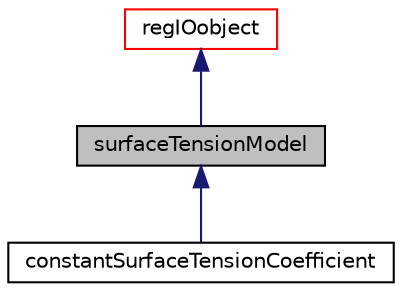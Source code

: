 digraph "surfaceTensionModel"
{
  bgcolor="transparent";
  edge [fontname="Helvetica",fontsize="10",labelfontname="Helvetica",labelfontsize="10"];
  node [fontname="Helvetica",fontsize="10",shape=record];
  Node1 [label="surfaceTensionModel",height=0.2,width=0.4,color="black", fillcolor="grey75", style="filled", fontcolor="black"];
  Node2 -> Node1 [dir="back",color="midnightblue",fontsize="10",style="solid",fontname="Helvetica"];
  Node2 [label="regIOobject",height=0.2,width=0.4,color="red",URL="$a02193.html",tooltip="regIOobject is an abstract class derived from IOobject to handle automatic object registration with t..."];
  Node1 -> Node3 [dir="back",color="midnightblue",fontsize="10",style="solid",fontname="Helvetica"];
  Node3 [label="constantSurfaceTensionCoefficient",height=0.2,width=0.4,color="black",URL="$a00385.html"];
}
